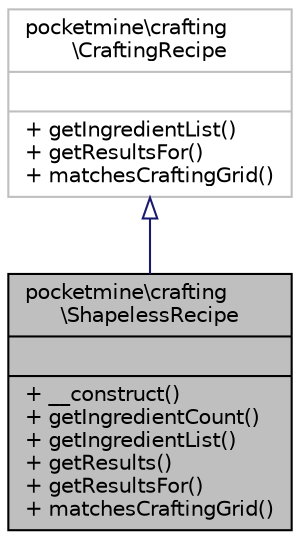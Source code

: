 digraph "pocketmine\crafting\ShapelessRecipe"
{
 // INTERACTIVE_SVG=YES
 // LATEX_PDF_SIZE
  edge [fontname="Helvetica",fontsize="10",labelfontname="Helvetica",labelfontsize="10"];
  node [fontname="Helvetica",fontsize="10",shape=record];
  Node1 [label="{pocketmine\\crafting\l\\ShapelessRecipe\n||+ __construct()\l+ getIngredientCount()\l+ getIngredientList()\l+ getResults()\l+ getResultsFor()\l+ matchesCraftingGrid()\l}",height=0.2,width=0.4,color="black", fillcolor="grey75", style="filled", fontcolor="black",tooltip=" "];
  Node2 -> Node1 [dir="back",color="midnightblue",fontsize="10",style="solid",arrowtail="onormal",fontname="Helvetica"];
  Node2 [label="{pocketmine\\crafting\l\\CraftingRecipe\n||+ getIngredientList()\l+ getResultsFor()\l+ matchesCraftingGrid()\l}",height=0.2,width=0.4,color="grey75", fillcolor="white", style="filled",URL="$d6/dd6/interfacepocketmine_1_1crafting_1_1_crafting_recipe.html",tooltip=" "];
}
